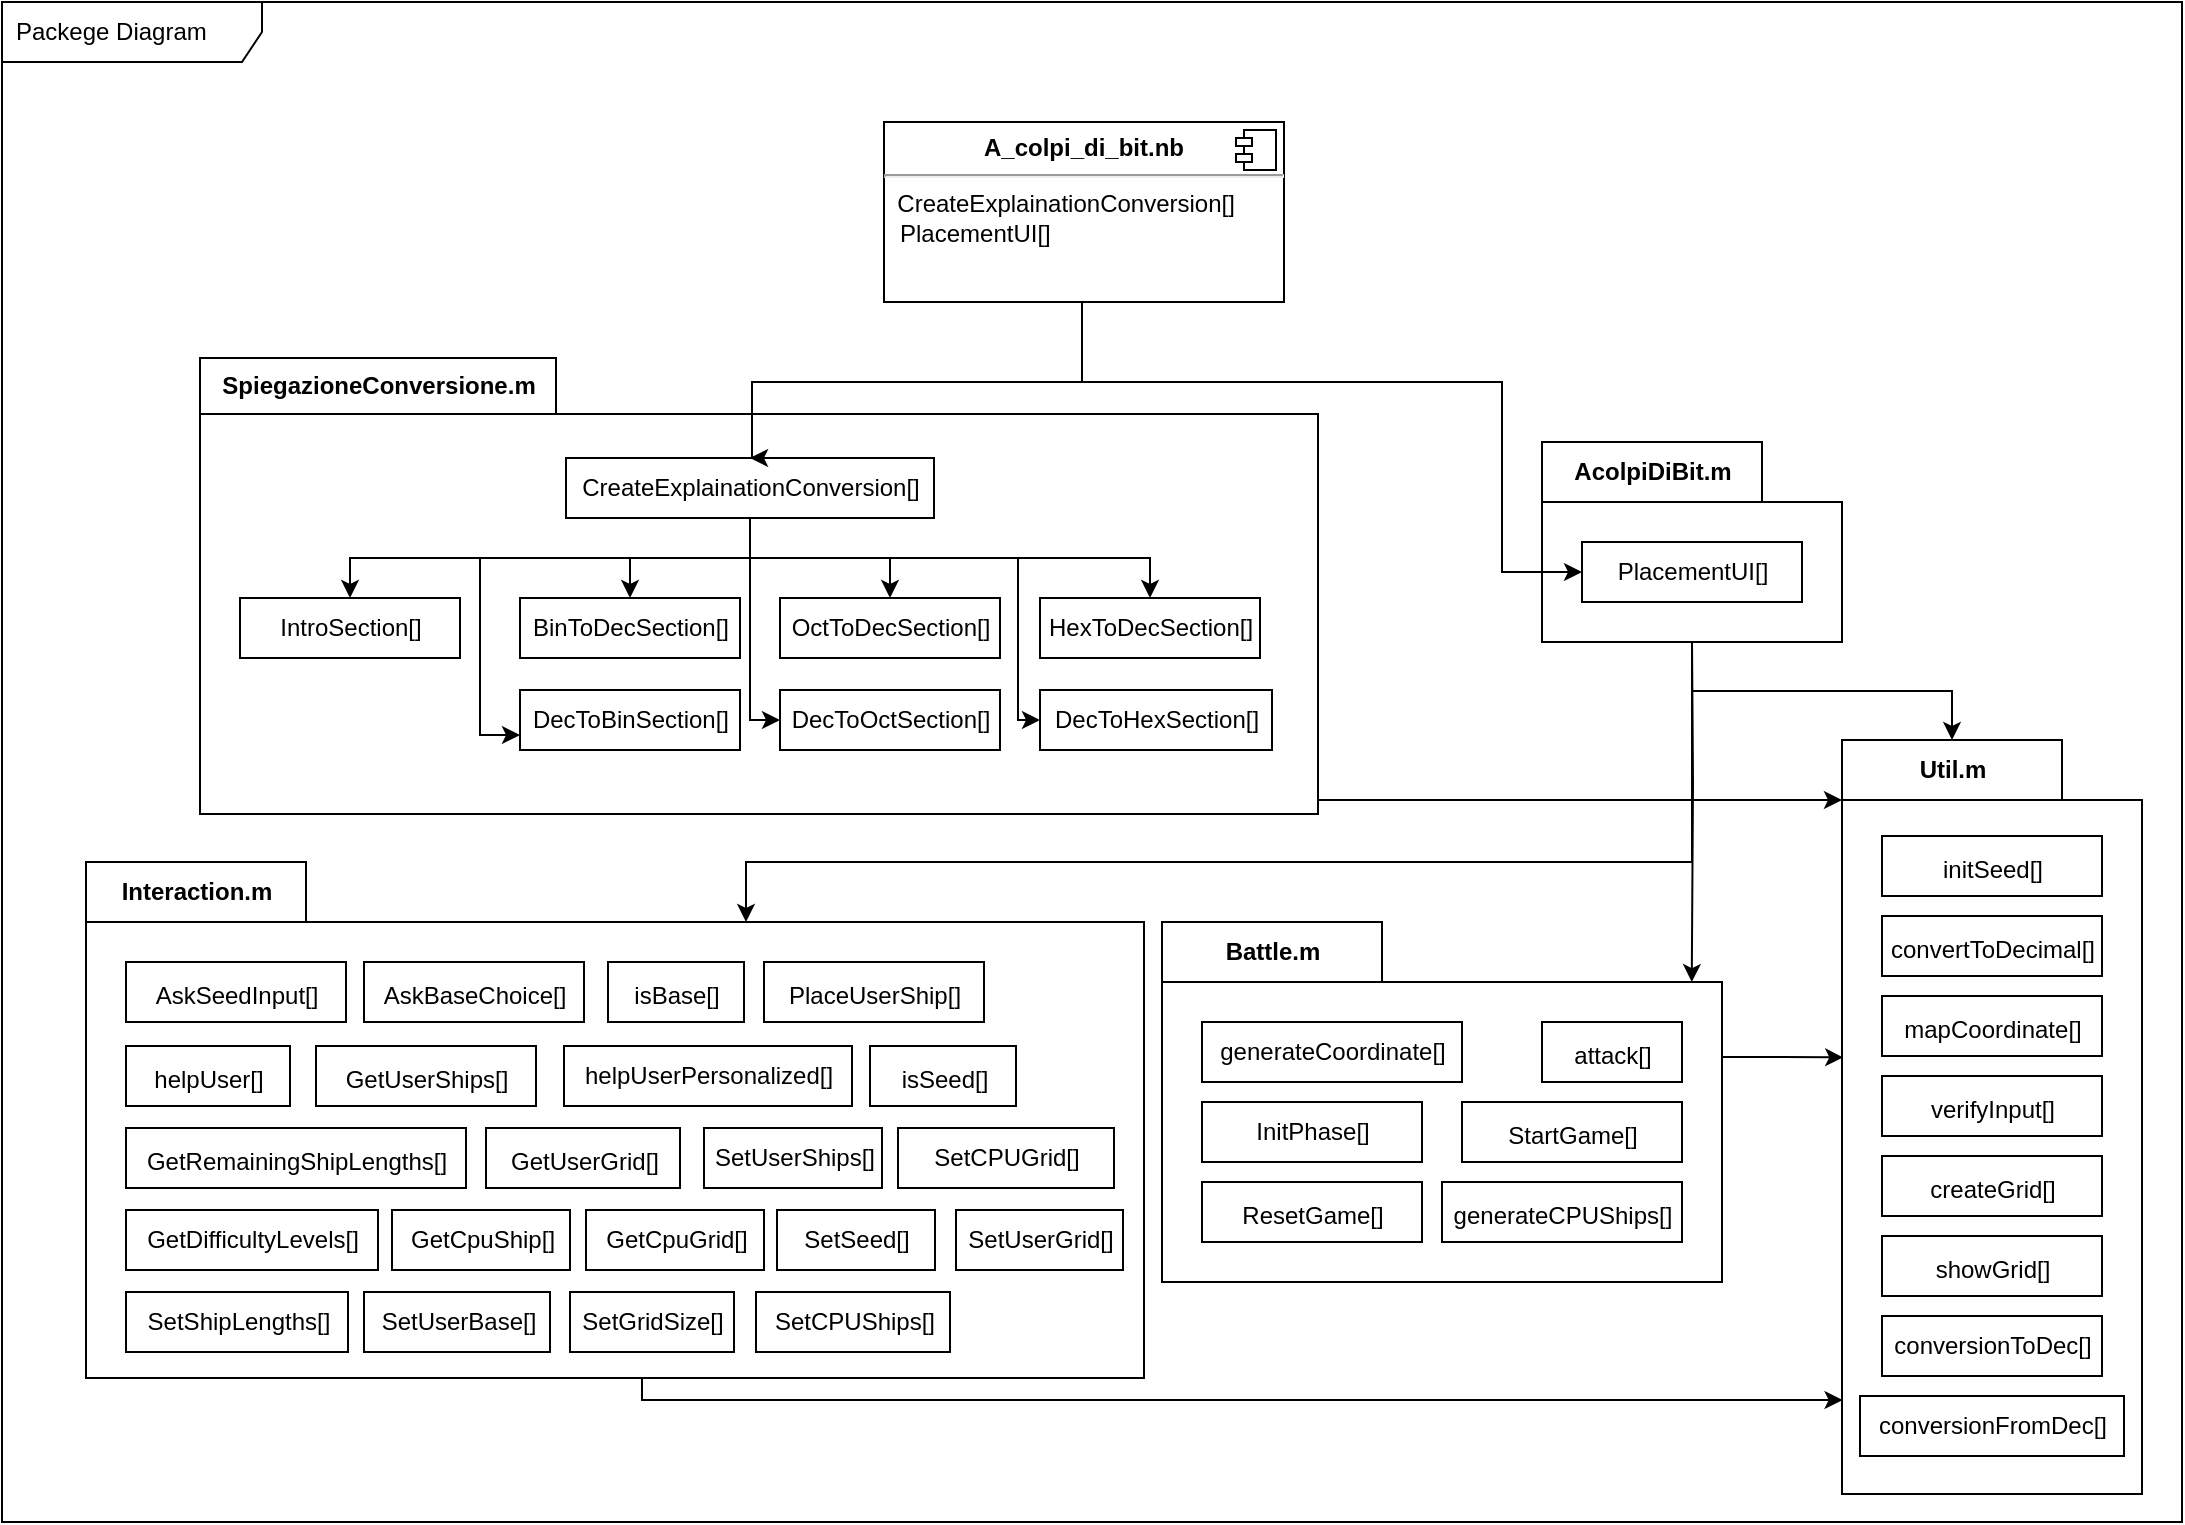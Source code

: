 <mxfile version="17.2.4" type="device"><diagram id="qPOIcfFmHbnymQS1OXpa" name="Pagina-1"><mxGraphModel dx="1186" dy="590" grid="0" gridSize="10" guides="1" tooltips="1" connect="1" arrows="1" fold="1" page="1" pageScale="1" pageWidth="1169" pageHeight="827" math="0" shadow="0"><root><mxCell id="0"/><mxCell id="1" parent="0"/><mxCell id="7lBY_pQXQDnRPIEdI0AO-6" value="Packege Diagram" style="shape=umlFrame;whiteSpace=wrap;html=1;width=130;height=30;boundedLbl=1;verticalAlign=middle;align=left;spacingLeft=5;fontFamily=Helvetica;fontSize=12;fontColor=default;fillColor=none;" parent="1" vertex="1"><mxGeometry x="40" y="30" width="1090" height="760" as="geometry"/></mxCell><mxCell id="7lBY_pQXQDnRPIEdI0AO-42" style="edgeStyle=orthogonalEdgeStyle;rounded=0;orthogonalLoop=1;jettySize=auto;html=1;exitX=0.5;exitY=1;exitDx=0;exitDy=0;exitPerimeter=0;entryX=0;entryY=0;entryDx=330;entryDy=30;entryPerimeter=0;fontFamily=Helvetica;fontSize=12;fontColor=default;" parent="1" source="7lBY_pQXQDnRPIEdI0AO-3" target="7lBY_pQXQDnRPIEdI0AO-29" edge="1"><mxGeometry relative="1" as="geometry"><Array as="points"><mxPoint x="885" y="460"/><mxPoint x="412" y="460"/></Array></mxGeometry></mxCell><mxCell id="7lBY_pQXQDnRPIEdI0AO-59" style="edgeStyle=orthogonalEdgeStyle;rounded=0;orthogonalLoop=1;jettySize=auto;html=1;exitX=0.5;exitY=1;exitDx=0;exitDy=0;exitPerimeter=0;entryX=0;entryY=0;entryDx=55;entryDy=0;entryPerimeter=0;fontFamily=Helvetica;fontSize=12;fontColor=default;" parent="1" source="7lBY_pQXQDnRPIEdI0AO-3" target="7lBY_pQXQDnRPIEdI0AO-46" edge="1"><mxGeometry relative="1" as="geometry"/></mxCell><mxCell id="7lBY_pQXQDnRPIEdI0AO-3" value="AcolpiDiBit.m" style="shape=folder;fontStyle=1;tabWidth=110;tabHeight=30;tabPosition=left;html=1;boundedLbl=1;labelInHeader=1;container=1;collapsible=0;recursiveResize=0;fontFamily=Helvetica;fontSize=12;fontColor=default;fillColor=none;" parent="1" vertex="1"><mxGeometry x="810" y="250" width="150" height="100" as="geometry"/></mxCell><mxCell id="7lBY_pQXQDnRPIEdI0AO-4" value="PlacementUI[]" style="html=1;fontFamily=Helvetica;fontSize=12;fontColor=default;fillColor=none;" parent="7lBY_pQXQDnRPIEdI0AO-3" vertex="1"><mxGeometry width="110" height="30" relative="1" as="geometry"><mxPoint x="20" y="50" as="offset"/></mxGeometry></mxCell><mxCell id="7lBY_pQXQDnRPIEdI0AO-52" style="edgeStyle=orthogonalEdgeStyle;rounded=0;orthogonalLoop=1;jettySize=auto;html=1;entryX=0.946;entryY=0.167;entryDx=0;entryDy=0;entryPerimeter=0;fontFamily=Helvetica;fontSize=12;fontColor=default;" parent="7lBY_pQXQDnRPIEdI0AO-3" target="7lBY_pQXQDnRPIEdI0AO-43" edge="1"><mxGeometry relative="1" as="geometry"><mxPoint x="75" y="100" as="sourcePoint"/></mxGeometry></mxCell><mxCell id="1x8Cyjn647WYstZl3578-10" style="edgeStyle=orthogonalEdgeStyle;rounded=0;orthogonalLoop=1;jettySize=auto;html=1;entryX=0;entryY=0;entryDx=0;entryDy=30;entryPerimeter=0;" parent="1" source="7lBY_pQXQDnRPIEdI0AO-7" target="7lBY_pQXQDnRPIEdI0AO-46" edge="1"><mxGeometry relative="1" as="geometry"><Array as="points"><mxPoint x="765" y="429"/><mxPoint x="765" y="429"/></Array></mxGeometry></mxCell><mxCell id="7lBY_pQXQDnRPIEdI0AO-7" value="SpiegazioneConversione.m" style="shape=folder;fontStyle=1;tabWidth=178;tabHeight=28;tabPosition=left;html=1;boundedLbl=1;labelInHeader=1;container=1;collapsible=0;recursiveResize=0;fontFamily=Helvetica;fontSize=12;fontColor=default;fillColor=none;" parent="1" vertex="1"><mxGeometry x="139" y="208" width="559" height="228" as="geometry"/></mxCell><mxCell id="7lBY_pQXQDnRPIEdI0AO-12" style="edgeStyle=orthogonalEdgeStyle;rounded=0;orthogonalLoop=1;jettySize=auto;html=1;entryX=0.5;entryY=0;entryDx=0;entryDy=0;fontFamily=Helvetica;fontSize=12;fontColor=default;" parent="7lBY_pQXQDnRPIEdI0AO-7" source="7lBY_pQXQDnRPIEdI0AO-8" target="7lBY_pQXQDnRPIEdI0AO-11" edge="1"><mxGeometry relative="1" as="geometry"><Array as="points"><mxPoint x="275" y="100"/><mxPoint x="75" y="100"/></Array></mxGeometry></mxCell><mxCell id="7lBY_pQXQDnRPIEdI0AO-18" style="edgeStyle=orthogonalEdgeStyle;rounded=0;orthogonalLoop=1;jettySize=auto;html=1;entryX=0.5;entryY=0;entryDx=0;entryDy=0;fontFamily=Helvetica;fontSize=12;fontColor=default;" parent="7lBY_pQXQDnRPIEdI0AO-7" source="7lBY_pQXQDnRPIEdI0AO-8" target="7lBY_pQXQDnRPIEdI0AO-17" edge="1"><mxGeometry relative="1" as="geometry"/></mxCell><mxCell id="7lBY_pQXQDnRPIEdI0AO-21" style="edgeStyle=orthogonalEdgeStyle;rounded=0;orthogonalLoop=1;jettySize=auto;html=1;entryX=0.5;entryY=0;entryDx=0;entryDy=0;fontFamily=Helvetica;fontSize=12;fontColor=default;" parent="7lBY_pQXQDnRPIEdI0AO-7" source="7lBY_pQXQDnRPIEdI0AO-8" target="7lBY_pQXQDnRPIEdI0AO-20" edge="1"><mxGeometry relative="1" as="geometry"><Array as="points"><mxPoint x="275" y="100"/><mxPoint x="345" y="100"/></Array></mxGeometry></mxCell><mxCell id="7lBY_pQXQDnRPIEdI0AO-23" style="edgeStyle=orthogonalEdgeStyle;rounded=0;orthogonalLoop=1;jettySize=auto;html=1;entryX=0.5;entryY=0;entryDx=0;entryDy=0;fontFamily=Helvetica;fontSize=12;fontColor=default;" parent="7lBY_pQXQDnRPIEdI0AO-7" source="7lBY_pQXQDnRPIEdI0AO-8" target="7lBY_pQXQDnRPIEdI0AO-22" edge="1"><mxGeometry relative="1" as="geometry"><Array as="points"><mxPoint x="275" y="100"/><mxPoint x="475" y="100"/></Array></mxGeometry></mxCell><mxCell id="1x8Cyjn647WYstZl3578-7" style="edgeStyle=orthogonalEdgeStyle;rounded=0;orthogonalLoop=1;jettySize=auto;html=1;entryX=0;entryY=0.75;entryDx=0;entryDy=0;" parent="7lBY_pQXQDnRPIEdI0AO-7" source="7lBY_pQXQDnRPIEdI0AO-8" target="1x8Cyjn647WYstZl3578-2" edge="1"><mxGeometry relative="1" as="geometry"><Array as="points"><mxPoint x="275" y="100"/><mxPoint x="140" y="100"/><mxPoint x="140" y="188"/></Array></mxGeometry></mxCell><mxCell id="1x8Cyjn647WYstZl3578-8" style="edgeStyle=orthogonalEdgeStyle;rounded=0;orthogonalLoop=1;jettySize=auto;html=1;entryX=0;entryY=0.5;entryDx=0;entryDy=0;" parent="7lBY_pQXQDnRPIEdI0AO-7" source="7lBY_pQXQDnRPIEdI0AO-8" target="1x8Cyjn647WYstZl3578-3" edge="1"><mxGeometry relative="1" as="geometry"><Array as="points"><mxPoint x="275" y="181"/></Array></mxGeometry></mxCell><mxCell id="1x8Cyjn647WYstZl3578-9" style="edgeStyle=orthogonalEdgeStyle;rounded=0;orthogonalLoop=1;jettySize=auto;html=1;entryX=0;entryY=0.5;entryDx=0;entryDy=0;" parent="7lBY_pQXQDnRPIEdI0AO-7" source="7lBY_pQXQDnRPIEdI0AO-8" target="1x8Cyjn647WYstZl3578-4" edge="1"><mxGeometry relative="1" as="geometry"><Array as="points"><mxPoint x="275" y="100"/><mxPoint x="409" y="100"/><mxPoint x="409" y="181"/></Array></mxGeometry></mxCell><mxCell id="7lBY_pQXQDnRPIEdI0AO-8" value="CreateExplainationConversion[]" style="html=1;fontFamily=Helvetica;fontSize=12;fontColor=default;fillColor=none;" parent="7lBY_pQXQDnRPIEdI0AO-7" vertex="1"><mxGeometry width="184" height="30" relative="1" as="geometry"><mxPoint x="183" y="50" as="offset"/></mxGeometry></mxCell><mxCell id="7lBY_pQXQDnRPIEdI0AO-11" value="IntroSection[]" style="html=1;fontFamily=Helvetica;fontSize=12;fontColor=default;fillColor=none;" parent="7lBY_pQXQDnRPIEdI0AO-7" vertex="1"><mxGeometry x="20" y="120" width="110" height="30" as="geometry"/></mxCell><mxCell id="7lBY_pQXQDnRPIEdI0AO-17" value="BinToDecSection[]" style="html=1;fontFamily=Helvetica;fontSize=12;fontColor=default;fillColor=none;" parent="7lBY_pQXQDnRPIEdI0AO-7" vertex="1"><mxGeometry x="160" y="120" width="110" height="30" as="geometry"/></mxCell><mxCell id="7lBY_pQXQDnRPIEdI0AO-20" value="OctToDecSection[]" style="html=1;fontFamily=Helvetica;fontSize=12;fontColor=default;fillColor=none;" parent="7lBY_pQXQDnRPIEdI0AO-7" vertex="1"><mxGeometry x="290" y="120" width="110" height="30" as="geometry"/></mxCell><mxCell id="7lBY_pQXQDnRPIEdI0AO-22" value="HexToDecSection[]" style="html=1;fontFamily=Helvetica;fontSize=12;fontColor=default;fillColor=none;" parent="7lBY_pQXQDnRPIEdI0AO-7" vertex="1"><mxGeometry x="420" y="120" width="110" height="30" as="geometry"/></mxCell><mxCell id="1x8Cyjn647WYstZl3578-2" value="DecToBinSection[]" style="html=1;fontFamily=Helvetica;fontSize=12;fontColor=default;fillColor=none;" parent="7lBY_pQXQDnRPIEdI0AO-7" vertex="1"><mxGeometry x="160" y="166" width="110" height="30" as="geometry"/></mxCell><mxCell id="1x8Cyjn647WYstZl3578-3" value="DecToOctSection[]" style="html=1;fontFamily=Helvetica;fontSize=12;fontColor=default;fillColor=none;" parent="7lBY_pQXQDnRPIEdI0AO-7" vertex="1"><mxGeometry x="290" y="166" width="110" height="30" as="geometry"/></mxCell><mxCell id="1x8Cyjn647WYstZl3578-4" value="DecToHexSection[]" style="html=1;fontFamily=Helvetica;fontSize=12;fontColor=default;fillColor=none;" parent="7lBY_pQXQDnRPIEdI0AO-7" vertex="1"><mxGeometry x="420" y="166" width="116" height="30" as="geometry"/></mxCell><mxCell id="7lBY_pQXQDnRPIEdI0AO-27" style="edgeStyle=orthogonalEdgeStyle;rounded=0;orthogonalLoop=1;jettySize=auto;html=1;entryX=0.5;entryY=0;entryDx=0;entryDy=0;fontFamily=Helvetica;fontSize=12;fontColor=default;" parent="1" source="7lBY_pQXQDnRPIEdI0AO-25" target="7lBY_pQXQDnRPIEdI0AO-8" edge="1"><mxGeometry relative="1" as="geometry"><Array as="points"><mxPoint x="580" y="220"/><mxPoint x="415" y="220"/></Array></mxGeometry></mxCell><mxCell id="7lBY_pQXQDnRPIEdI0AO-28" style="edgeStyle=orthogonalEdgeStyle;rounded=0;orthogonalLoop=1;jettySize=auto;html=1;entryX=0;entryY=0.5;entryDx=0;entryDy=0;fontFamily=Helvetica;fontSize=12;fontColor=default;" parent="1" source="7lBY_pQXQDnRPIEdI0AO-25" target="7lBY_pQXQDnRPIEdI0AO-4" edge="1"><mxGeometry relative="1" as="geometry"><Array as="points"><mxPoint x="580" y="220"/><mxPoint x="790" y="220"/><mxPoint x="790" y="315"/></Array></mxGeometry></mxCell><mxCell id="7lBY_pQXQDnRPIEdI0AO-25" value="&lt;p style=&quot;margin: 0px ; margin-top: 6px ; text-align: center&quot;&gt;&lt;b&gt;A_colpi_di_bit.nb&lt;/b&gt;&lt;/p&gt;&lt;hr&gt;&lt;span style=&quot;text-align: center&quot;&gt;&amp;nbsp; CreateExplainationConversion[]&lt;/span&gt;&lt;p style=&quot;margin: 0px ; margin-left: 8px&quot;&gt;PlacementUI[]&lt;/p&gt;" style="align=left;overflow=fill;html=1;dropTarget=0;fontFamily=Helvetica;fontSize=12;fontColor=default;fillColor=none;" parent="1" vertex="1"><mxGeometry x="481" y="90" width="200" height="90" as="geometry"/></mxCell><mxCell id="7lBY_pQXQDnRPIEdI0AO-26" value="" style="shape=component;jettyWidth=8;jettyHeight=4;fontFamily=Helvetica;fontSize=12;fontColor=default;fillColor=none;html=1;" parent="7lBY_pQXQDnRPIEdI0AO-25" vertex="1"><mxGeometry x="1" width="20" height="20" relative="1" as="geometry"><mxPoint x="-24" y="4" as="offset"/></mxGeometry></mxCell><mxCell id="7lBY_pQXQDnRPIEdI0AO-67" style="edgeStyle=orthogonalEdgeStyle;rounded=0;orthogonalLoop=1;jettySize=auto;html=1;entryX=0.002;entryY=0.876;entryDx=0;entryDy=0;entryPerimeter=0;fontFamily=Helvetica;fontSize=12;fontColor=default;" parent="1" source="7lBY_pQXQDnRPIEdI0AO-29" target="7lBY_pQXQDnRPIEdI0AO-46" edge="1"><mxGeometry relative="1" as="geometry"><Array as="points"><mxPoint x="360" y="729"/><mxPoint x="960" y="729"/></Array></mxGeometry></mxCell><mxCell id="7lBY_pQXQDnRPIEdI0AO-29" value="Interaction.m" style="shape=folder;fontStyle=1;tabWidth=110;tabHeight=30;tabPosition=left;html=1;boundedLbl=1;labelInHeader=1;container=1;collapsible=0;recursiveResize=0;fontFamily=Helvetica;fontSize=12;fontColor=default;fillColor=none;" parent="1" vertex="1"><mxGeometry x="82" y="460" width="529" height="258" as="geometry"/></mxCell><mxCell id="7lBY_pQXQDnRPIEdI0AO-30" value="&lt;span&gt;&lt;font style=&quot;font-size: 12px&quot;&gt;AskSeedInput[]&lt;/font&gt;&lt;/span&gt;&lt;span style=&quot;font-size: medium&quot;&gt;&lt;/span&gt;" style="html=1;fontFamily=Helvetica;fontSize=12;fontColor=default;fillColor=none;" parent="7lBY_pQXQDnRPIEdI0AO-29" vertex="1"><mxGeometry width="110" height="30" relative="1" as="geometry"><mxPoint x="20" y="50" as="offset"/></mxGeometry></mxCell><mxCell id="7lBY_pQXQDnRPIEdI0AO-31" value="&lt;span&gt;&lt;font style=&quot;font-size: 12px&quot;&gt;helpUser[]&lt;/font&gt;&lt;/span&gt;&lt;span style=&quot;font-size: medium&quot;&gt;&lt;/span&gt;" style="html=1;fontFamily=Helvetica;fontSize=12;fontColor=default;fillColor=none;" parent="7lBY_pQXQDnRPIEdI0AO-29" vertex="1"><mxGeometry x="20" y="92" width="82" height="30" as="geometry"/></mxCell><mxCell id="7lBY_pQXQDnRPIEdI0AO-32" value="&lt;span&gt;&lt;font style=&quot;font-size: 12px&quot;&gt;GetUserGrid[]&lt;/font&gt;&lt;/span&gt;&lt;span style=&quot;font-size: medium&quot;&gt;&lt;/span&gt;" style="html=1;fontFamily=Helvetica;fontSize=12;fontColor=default;fillColor=none;" parent="7lBY_pQXQDnRPIEdI0AO-29" vertex="1"><mxGeometry x="200" y="133" width="97" height="30" as="geometry"/></mxCell><mxCell id="7lBY_pQXQDnRPIEdI0AO-33" value="&lt;span&gt;&lt;font style=&quot;font-size: 12px&quot;&gt;GetRemainingShipLengths[]&lt;/font&gt;&lt;/span&gt;&lt;span style=&quot;font-size: medium&quot;&gt;&lt;/span&gt;" style="html=1;fontFamily=Helvetica;fontSize=12;fontColor=default;fillColor=none;" parent="7lBY_pQXQDnRPIEdI0AO-29" vertex="1"><mxGeometry x="20" y="133" width="170" height="30" as="geometry"/></mxCell><mxCell id="7lBY_pQXQDnRPIEdI0AO-34" value="&lt;span&gt;&lt;font style=&quot;font-size: 12px&quot;&gt;AskBaseChoice[]&lt;/font&gt;&lt;/span&gt;&lt;span style=&quot;font-size: medium&quot;&gt;&lt;/span&gt;" style="html=1;fontFamily=Helvetica;fontSize=12;fontColor=default;fillColor=none;" parent="7lBY_pQXQDnRPIEdI0AO-29" vertex="1"><mxGeometry x="139" y="50" width="110" height="30" as="geometry"/></mxCell><mxCell id="7lBY_pQXQDnRPIEdI0AO-35" value="&lt;span&gt;&lt;font style=&quot;font-size: 12px&quot;&gt;PlaceUserShip[]&lt;/font&gt;&lt;/span&gt;&lt;span style=&quot;font-size: medium&quot;&gt;&lt;/span&gt;" style="html=1;fontFamily=Helvetica;fontSize=12;fontColor=default;fillColor=none;" parent="7lBY_pQXQDnRPIEdI0AO-29" vertex="1"><mxGeometry x="339" y="50" width="110" height="30" as="geometry"/></mxCell><mxCell id="7lBY_pQXQDnRPIEdI0AO-37" value="&lt;span&gt;&lt;font style=&quot;font-size: 12px&quot;&gt;isSeed[]&lt;/font&gt;&lt;/span&gt;&lt;span style=&quot;font-size: medium&quot;&gt;&lt;/span&gt;" style="html=1;fontFamily=Helvetica;fontSize=12;fontColor=default;fillColor=none;" parent="7lBY_pQXQDnRPIEdI0AO-29" vertex="1"><mxGeometry x="392" y="92" width="73" height="30" as="geometry"/></mxCell><mxCell id="7lBY_pQXQDnRPIEdI0AO-39" value="&lt;span&gt;&lt;font style=&quot;font-size: 12px&quot;&gt;isBase[]&lt;/font&gt;&lt;/span&gt;&lt;span style=&quot;font-size: medium&quot;&gt;&lt;/span&gt;" style="html=1;fontFamily=Helvetica;fontSize=12;fontColor=default;fillColor=none;" parent="7lBY_pQXQDnRPIEdI0AO-29" vertex="1"><mxGeometry x="261" y="50" width="68" height="30" as="geometry"/></mxCell><mxCell id="7lBY_pQXQDnRPIEdI0AO-40" value="&lt;span&gt;&lt;font style=&quot;font-size: 12px&quot;&gt;GetUserShips[]&lt;/font&gt;&lt;/span&gt;&lt;span style=&quot;font-size: medium&quot;&gt;&lt;/span&gt;" style="html=1;fontFamily=Helvetica;fontSize=12;fontColor=default;fillColor=none;" parent="7lBY_pQXQDnRPIEdI0AO-29" vertex="1"><mxGeometry x="115" y="92" width="110" height="30" as="geometry"/></mxCell><mxCell id="qK9vAb9lrZqI7VwVucSK-1" value="helpUserPersonalized[]" style="html=1;fontFamily=Helvetica;fontSize=12;fontColor=default;fillColor=none;" parent="7lBY_pQXQDnRPIEdI0AO-29" vertex="1"><mxGeometry x="239" y="92" width="144" height="30" as="geometry"/></mxCell><mxCell id="qK9vAb9lrZqI7VwVucSK-2" value="GetDifficultyLevels[]" style="html=1;fontFamily=Helvetica;fontSize=12;fontColor=default;fillColor=none;" parent="7lBY_pQXQDnRPIEdI0AO-29" vertex="1"><mxGeometry x="20" y="174" width="126" height="30" as="geometry"/></mxCell><mxCell id="qK9vAb9lrZqI7VwVucSK-3" value="GetCpuShip[]" style="html=1;fontFamily=Helvetica;fontSize=12;fontColor=default;fillColor=none;" parent="7lBY_pQXQDnRPIEdI0AO-29" vertex="1"><mxGeometry x="153" y="174" width="89" height="30" as="geometry"/></mxCell><mxCell id="qK9vAb9lrZqI7VwVucSK-4" value="GetCpuGrid[]" style="html=1;fontFamily=Helvetica;fontSize=12;fontColor=default;fillColor=none;" parent="7lBY_pQXQDnRPIEdI0AO-29" vertex="1"><mxGeometry x="250" y="174" width="89" height="30" as="geometry"/></mxCell><mxCell id="qK9vAb9lrZqI7VwVucSK-5" value="SetShipLengths[]" style="html=1;fontFamily=Helvetica;fontSize=12;fontColor=default;fillColor=none;" parent="7lBY_pQXQDnRPIEdI0AO-29" vertex="1"><mxGeometry x="20" y="215" width="111" height="30" as="geometry"/></mxCell><mxCell id="qK9vAb9lrZqI7VwVucSK-21" value="SetUserBase[]" style="html=1;fontFamily=Helvetica;fontSize=12;fontColor=default;fillColor=none;" parent="7lBY_pQXQDnRPIEdI0AO-29" vertex="1"><mxGeometry x="139" y="215" width="93" height="30" as="geometry"/></mxCell><mxCell id="qK9vAb9lrZqI7VwVucSK-38" value="SetGridSize[]" style="html=1;fontFamily=Helvetica;fontSize=12;fontColor=default;fillColor=none;" parent="7lBY_pQXQDnRPIEdI0AO-29" vertex="1"><mxGeometry x="242" y="215" width="82" height="30" as="geometry"/></mxCell><mxCell id="qK9vAb9lrZqI7VwVucSK-39" value="SetCPUShips[]" style="html=1;fontFamily=Helvetica;fontSize=12;fontColor=default;fillColor=none;" parent="7lBY_pQXQDnRPIEdI0AO-29" vertex="1"><mxGeometry x="335" y="215" width="97" height="30" as="geometry"/></mxCell><mxCell id="qK9vAb9lrZqI7VwVucSK-40" value="SetSeed[]" style="html=1;fontFamily=Helvetica;fontSize=12;fontColor=default;fillColor=none;" parent="7lBY_pQXQDnRPIEdI0AO-29" vertex="1"><mxGeometry x="345.5" y="174" width="79" height="30" as="geometry"/></mxCell><mxCell id="qK9vAb9lrZqI7VwVucSK-41" value="SetUserShips[]" style="html=1;fontFamily=Helvetica;fontSize=12;fontColor=default;fillColor=none;" parent="7lBY_pQXQDnRPIEdI0AO-29" vertex="1"><mxGeometry x="309" y="133" width="89" height="30" as="geometry"/></mxCell><mxCell id="qK9vAb9lrZqI7VwVucSK-42" value="SetCPUGrid[]" style="html=1;fontFamily=Helvetica;fontSize=12;fontColor=default;fillColor=none;" parent="7lBY_pQXQDnRPIEdI0AO-29" vertex="1"><mxGeometry x="406" y="133" width="108" height="30" as="geometry"/></mxCell><mxCell id="qK9vAb9lrZqI7VwVucSK-43" value="SetUserGrid[]" style="html=1;fontFamily=Helvetica;fontSize=12;fontColor=default;fillColor=none;" parent="7lBY_pQXQDnRPIEdI0AO-29" vertex="1"><mxGeometry x="435" y="174" width="83.5" height="30" as="geometry"/></mxCell><mxCell id="7lBY_pQXQDnRPIEdI0AO-65" style="edgeStyle=orthogonalEdgeStyle;rounded=0;orthogonalLoop=1;jettySize=auto;html=1;exitX=0;exitY=0;exitDx=280;exitDy=67.5;exitPerimeter=0;entryX=0.004;entryY=0.421;entryDx=0;entryDy=0;entryPerimeter=0;fontFamily=Helvetica;fontSize=12;fontColor=default;" parent="1" source="7lBY_pQXQDnRPIEdI0AO-43" target="7lBY_pQXQDnRPIEdI0AO-46" edge="1"><mxGeometry relative="1" as="geometry"><Array as="points"><mxPoint x="930" y="557"/></Array></mxGeometry></mxCell><mxCell id="7lBY_pQXQDnRPIEdI0AO-43" value="Battle.m" style="shape=folder;fontStyle=1;tabWidth=110;tabHeight=30;tabPosition=left;html=1;boundedLbl=1;labelInHeader=1;container=1;collapsible=0;recursiveResize=0;fontFamily=Helvetica;fontSize=12;fontColor=default;fillColor=none;" parent="1" vertex="1"><mxGeometry x="620" y="490" width="280" height="180" as="geometry"/></mxCell><mxCell id="7lBY_pQXQDnRPIEdI0AO-44" value="generateCoordinate[]" style="html=1;fontFamily=Helvetica;fontSize=12;fontColor=default;fillColor=none;" parent="7lBY_pQXQDnRPIEdI0AO-43" vertex="1"><mxGeometry width="130" height="30" relative="1" as="geometry"><mxPoint x="20" y="50" as="offset"/></mxGeometry></mxCell><mxCell id="7lBY_pQXQDnRPIEdI0AO-48" value="&lt;span&gt;&lt;font style=&quot;font-size: 12px&quot;&gt;attack[]&lt;/font&gt;&lt;/span&gt;&lt;span style=&quot;font-size: medium&quot;&gt;&lt;/span&gt;" style="html=1;fontFamily=Helvetica;fontSize=12;fontColor=default;fillColor=none;" parent="7lBY_pQXQDnRPIEdI0AO-43" vertex="1"><mxGeometry x="190" y="50" width="70" height="30" as="geometry"/></mxCell><mxCell id="7lBY_pQXQDnRPIEdI0AO-49" value="&lt;span&gt;&lt;font style=&quot;font-size: 12px&quot;&gt;generateCPUShips[]&lt;/font&gt;&lt;/span&gt;&lt;span style=&quot;font-size: medium&quot;&gt;&lt;/span&gt;" style="html=1;fontFamily=Helvetica;fontSize=12;fontColor=default;fillColor=none;" parent="7lBY_pQXQDnRPIEdI0AO-43" vertex="1"><mxGeometry x="140" y="130" width="120" height="30" as="geometry"/></mxCell><mxCell id="7lBY_pQXQDnRPIEdI0AO-50" value="&lt;span&gt;&lt;font style=&quot;font-size: 12px&quot;&gt;StartGame[]&lt;/font&gt;&lt;/span&gt;&lt;span style=&quot;font-size: medium&quot;&gt;&lt;/span&gt;" style="html=1;fontFamily=Helvetica;fontSize=12;fontColor=default;fillColor=none;" parent="7lBY_pQXQDnRPIEdI0AO-43" vertex="1"><mxGeometry x="150" y="90" width="110" height="30" as="geometry"/></mxCell><mxCell id="7lBY_pQXQDnRPIEdI0AO-36" value="&lt;span&gt;&lt;font style=&quot;font-size: 12px&quot;&gt;ResetGame[]&lt;/font&gt;&lt;/span&gt;&lt;span style=&quot;font-size: medium&quot;&gt;&lt;/span&gt;" style="html=1;fontFamily=Helvetica;fontSize=12;fontColor=default;fillColor=none;" parent="7lBY_pQXQDnRPIEdI0AO-43" vertex="1"><mxGeometry x="20" y="130" width="110" height="30" as="geometry"/></mxCell><mxCell id="7lBY_pQXQDnRPIEdI0AO-38" value="&lt;span&gt;&lt;font style=&quot;font-size: 12px&quot;&gt;InitPhase[]&lt;/font&gt;&lt;/span&gt;" style="html=1;fontFamily=Helvetica;fontSize=12;fontColor=default;fillColor=none;" parent="7lBY_pQXQDnRPIEdI0AO-43" vertex="1"><mxGeometry x="20" y="90" width="110" height="30" as="geometry"/></mxCell><mxCell id="7lBY_pQXQDnRPIEdI0AO-46" value="Util.m" style="shape=folder;fontStyle=1;tabWidth=110;tabHeight=30;tabPosition=left;html=1;boundedLbl=1;labelInHeader=1;container=1;collapsible=0;recursiveResize=0;fontFamily=Helvetica;fontSize=12;fontColor=default;fillColor=none;" parent="1" vertex="1"><mxGeometry x="960" y="399" width="150" height="377" as="geometry"/></mxCell><mxCell id="7lBY_pQXQDnRPIEdI0AO-47" value="&lt;span&gt;&lt;font style=&quot;font-size: 12px&quot;&gt;initSeed[]&lt;/font&gt;&lt;/span&gt;&lt;span style=&quot;font-size: medium&quot;&gt;&lt;/span&gt;" style="html=1;fontFamily=Helvetica;fontSize=12;fontColor=default;fillColor=none;" parent="7lBY_pQXQDnRPIEdI0AO-46" vertex="1"><mxGeometry width="110" height="30" relative="1" as="geometry"><mxPoint x="20" y="48" as="offset"/></mxGeometry></mxCell><mxCell id="7lBY_pQXQDnRPIEdI0AO-53" value="&lt;span&gt;&lt;font style=&quot;font-size: 12px&quot;&gt;convertToDecimal[]&lt;/font&gt;&lt;/span&gt;&lt;span style=&quot;font-size: medium&quot;&gt;&lt;/span&gt;" style="html=1;fontFamily=Helvetica;fontSize=12;fontColor=default;fillColor=none;" parent="7lBY_pQXQDnRPIEdI0AO-46" vertex="1"><mxGeometry x="20" y="88" width="110" height="30" as="geometry"/></mxCell><mxCell id="7lBY_pQXQDnRPIEdI0AO-54" value="&lt;span&gt;mapCoordinate[]&lt;/span&gt;&lt;span style=&quot;font-size: medium&quot;&gt;&lt;/span&gt;" style="html=1;fontFamily=Helvetica;fontSize=12;fontColor=default;fillColor=none;" parent="7lBY_pQXQDnRPIEdI0AO-46" vertex="1"><mxGeometry x="20" y="128" width="110" height="30" as="geometry"/></mxCell><mxCell id="7lBY_pQXQDnRPIEdI0AO-55" value="&lt;span&gt;&lt;font style=&quot;font-size: 12px&quot;&gt;verifyInput[]&lt;/font&gt;&lt;/span&gt;&lt;span style=&quot;font-size: medium&quot;&gt;&lt;/span&gt;" style="html=1;fontFamily=Helvetica;fontSize=12;fontColor=default;fillColor=none;" parent="7lBY_pQXQDnRPIEdI0AO-46" vertex="1"><mxGeometry x="20" y="168" width="110" height="30" as="geometry"/></mxCell><mxCell id="7lBY_pQXQDnRPIEdI0AO-56" value="&lt;span&gt;&lt;font style=&quot;font-size: 12px&quot;&gt;createGrid[]&lt;/font&gt;&lt;/span&gt;&lt;span style=&quot;font-size: medium&quot;&gt;&lt;/span&gt;" style="html=1;fontFamily=Helvetica;fontSize=12;fontColor=default;fillColor=none;" parent="7lBY_pQXQDnRPIEdI0AO-46" vertex="1"><mxGeometry x="20" y="208" width="110" height="30" as="geometry"/></mxCell><mxCell id="7lBY_pQXQDnRPIEdI0AO-57" value="&lt;span&gt;&lt;font style=&quot;font-size: 12px&quot;&gt;showGrid[]&lt;/font&gt;&lt;/span&gt;&lt;span style=&quot;font-size: medium&quot;&gt;&lt;/span&gt;" style="html=1;fontFamily=Helvetica;fontSize=12;fontColor=default;fillColor=none;" parent="7lBY_pQXQDnRPIEdI0AO-46" vertex="1"><mxGeometry x="20" y="248" width="110" height="30" as="geometry"/></mxCell><mxCell id="O4PBWku0AnlKPwuUUSTr-1" value="conversionFromDec[]" style="html=1;fontFamily=Helvetica;fontSize=12;fontColor=default;fillColor=none;" parent="7lBY_pQXQDnRPIEdI0AO-46" vertex="1"><mxGeometry x="9" y="328" width="132" height="30" as="geometry"/></mxCell><mxCell id="1x8Cyjn647WYstZl3578-1" value="conversionToDec[]" style="html=1;fontFamily=Helvetica;fontSize=12;fontColor=default;fillColor=none;" parent="7lBY_pQXQDnRPIEdI0AO-46" vertex="1"><mxGeometry x="20" y="288" width="110" height="30" as="geometry"/></mxCell></root></mxGraphModel></diagram></mxfile>